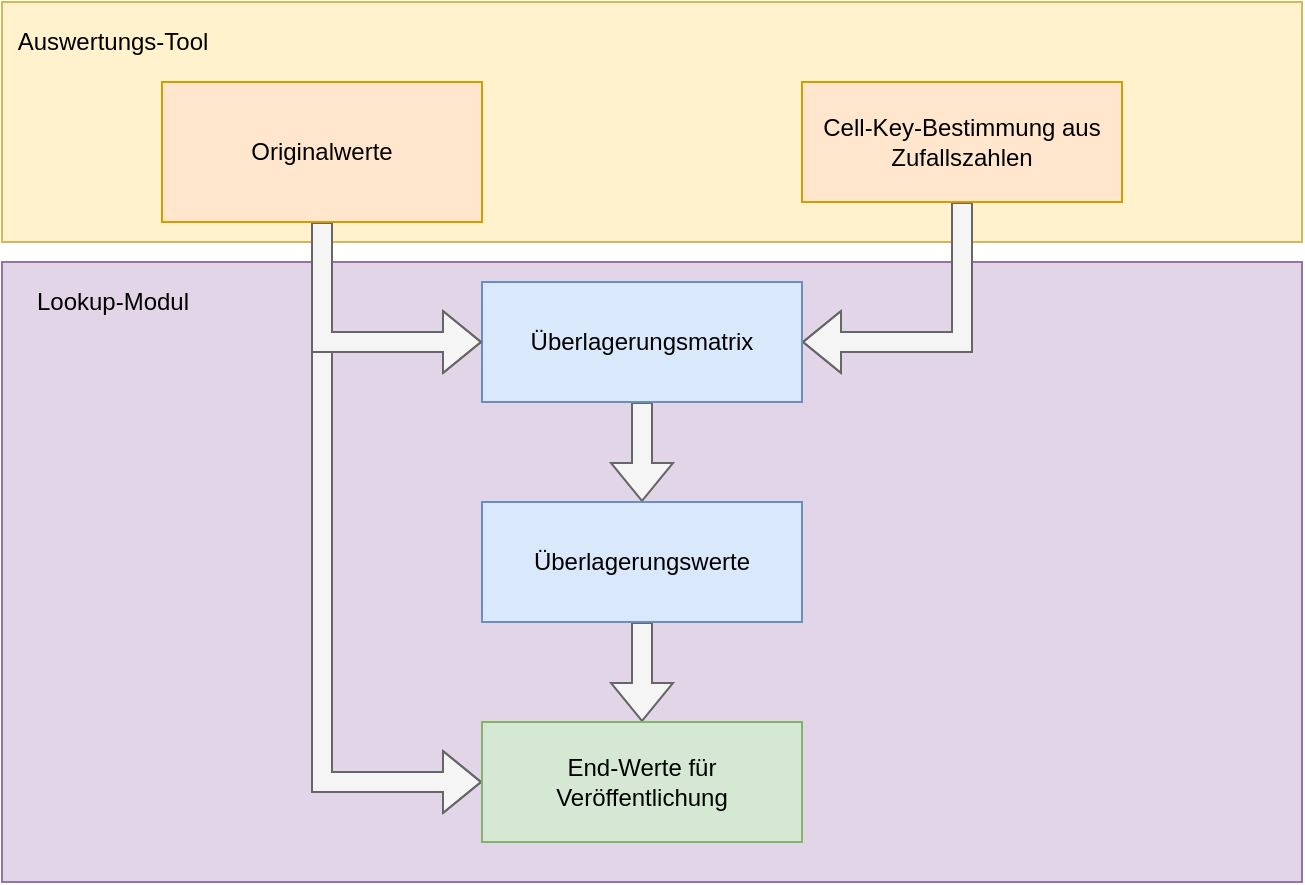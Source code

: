 <mxfile version="17.4.4" type="device"><diagram id="tKzmU_BfQMsqyvJgpZOd" name="Page-1"><mxGraphModel dx="2066" dy="1154" grid="1" gridSize="10" guides="1" tooltips="1" connect="1" arrows="1" fold="1" page="1" pageScale="1" pageWidth="827" pageHeight="1169" math="0" shadow="0"><root><mxCell id="0"/><mxCell id="1" parent="0"/><mxCell id="l_9l3CUO51ngmlFtVvdu-17" value="" style="rounded=0;whiteSpace=wrap;html=1;fillColor=#e1d5e7;strokeColor=#9673a6;" vertex="1" parent="1"><mxGeometry x="80" y="230" width="650" height="310" as="geometry"/></mxCell><mxCell id="l_9l3CUO51ngmlFtVvdu-15" value="" style="rounded=0;whiteSpace=wrap;html=1;fillColor=#fff2cc;strokeColor=#d6b656;" vertex="1" parent="1"><mxGeometry x="80" y="100" width="650" height="120" as="geometry"/></mxCell><mxCell id="l_9l3CUO51ngmlFtVvdu-11" style="edgeStyle=orthogonalEdgeStyle;shape=flexArrow;rounded=0;orthogonalLoop=1;jettySize=auto;html=1;entryX=1;entryY=0.5;entryDx=0;entryDy=0;fillColor=#f5f5f5;strokeColor=#666666;" edge="1" parent="1" source="l_9l3CUO51ngmlFtVvdu-1" target="l_9l3CUO51ngmlFtVvdu-2"><mxGeometry relative="1" as="geometry"/></mxCell><mxCell id="l_9l3CUO51ngmlFtVvdu-1" value="Cell-Key-Bestimmung aus Zufallszahlen" style="rounded=0;whiteSpace=wrap;html=1;fillColor=#ffe6cc;strokeColor=#d79b00;" vertex="1" parent="1"><mxGeometry x="480" y="140" width="160" height="60" as="geometry"/></mxCell><mxCell id="l_9l3CUO51ngmlFtVvdu-13" style="edgeStyle=orthogonalEdgeStyle;shape=flexArrow;rounded=0;orthogonalLoop=1;jettySize=auto;html=1;entryX=0.5;entryY=0;entryDx=0;entryDy=0;fillColor=#f5f5f5;strokeColor=#666666;" edge="1" parent="1" source="l_9l3CUO51ngmlFtVvdu-2" target="l_9l3CUO51ngmlFtVvdu-4"><mxGeometry relative="1" as="geometry"/></mxCell><mxCell id="l_9l3CUO51ngmlFtVvdu-2" value="Überlagerungsmatrix" style="rounded=0;whiteSpace=wrap;html=1;fillColor=#dae8fc;strokeColor=#6c8ebf;" vertex="1" parent="1"><mxGeometry x="320" y="240" width="160" height="60" as="geometry"/></mxCell><mxCell id="l_9l3CUO51ngmlFtVvdu-9" style="edgeStyle=orthogonalEdgeStyle;shape=flexArrow;rounded=0;orthogonalLoop=1;jettySize=auto;html=1;entryX=0;entryY=0.5;entryDx=0;entryDy=0;fillColor=#f5f5f5;strokeColor=#666666;" edge="1" parent="1" source="l_9l3CUO51ngmlFtVvdu-3" target="l_9l3CUO51ngmlFtVvdu-6"><mxGeometry relative="1" as="geometry"/></mxCell><mxCell id="l_9l3CUO51ngmlFtVvdu-12" style="edgeStyle=orthogonalEdgeStyle;shape=flexArrow;rounded=0;orthogonalLoop=1;jettySize=auto;html=1;entryX=0;entryY=0.5;entryDx=0;entryDy=0;fillColor=#f5f5f5;strokeColor=#666666;" edge="1" parent="1" source="l_9l3CUO51ngmlFtVvdu-3" target="l_9l3CUO51ngmlFtVvdu-2"><mxGeometry relative="1" as="geometry"/></mxCell><mxCell id="l_9l3CUO51ngmlFtVvdu-3" value="Originalwerte" style="rounded=0;whiteSpace=wrap;html=1;fillColor=#ffe6cc;strokeColor=#d79b00;" vertex="1" parent="1"><mxGeometry x="160" y="140" width="160" height="70" as="geometry"/></mxCell><mxCell id="l_9l3CUO51ngmlFtVvdu-10" style="edgeStyle=orthogonalEdgeStyle;shape=flexArrow;rounded=0;orthogonalLoop=1;jettySize=auto;html=1;fillColor=#f5f5f5;strokeColor=#666666;" edge="1" parent="1" source="l_9l3CUO51ngmlFtVvdu-4" target="l_9l3CUO51ngmlFtVvdu-6"><mxGeometry relative="1" as="geometry"/></mxCell><mxCell id="l_9l3CUO51ngmlFtVvdu-4" value="Überlagerungswerte" style="rounded=0;whiteSpace=wrap;html=1;fillColor=#dae8fc;strokeColor=#6c8ebf;" vertex="1" parent="1"><mxGeometry x="320" y="350" width="160" height="60" as="geometry"/></mxCell><mxCell id="l_9l3CUO51ngmlFtVvdu-6" value="End-Werte für Veröffentlichung" style="rounded=0;whiteSpace=wrap;html=1;fillColor=#d5e8d4;strokeColor=#82b366;" vertex="1" parent="1"><mxGeometry x="320" y="460" width="160" height="60" as="geometry"/></mxCell><mxCell id="l_9l3CUO51ngmlFtVvdu-16" value="Auswertungs-Tool" style="text;html=1;resizable=0;autosize=1;align=center;verticalAlign=middle;points=[];fillColor=none;strokeColor=none;rounded=0;" vertex="1" parent="1"><mxGeometry x="80" y="110" width="110" height="20" as="geometry"/></mxCell><mxCell id="l_9l3CUO51ngmlFtVvdu-18" value="Lookup-Modul" style="text;html=1;resizable=0;autosize=1;align=center;verticalAlign=middle;points=[];fillColor=none;strokeColor=none;rounded=0;" vertex="1" parent="1"><mxGeometry x="90" y="240" width="90" height="20" as="geometry"/></mxCell></root></mxGraphModel></diagram></mxfile>